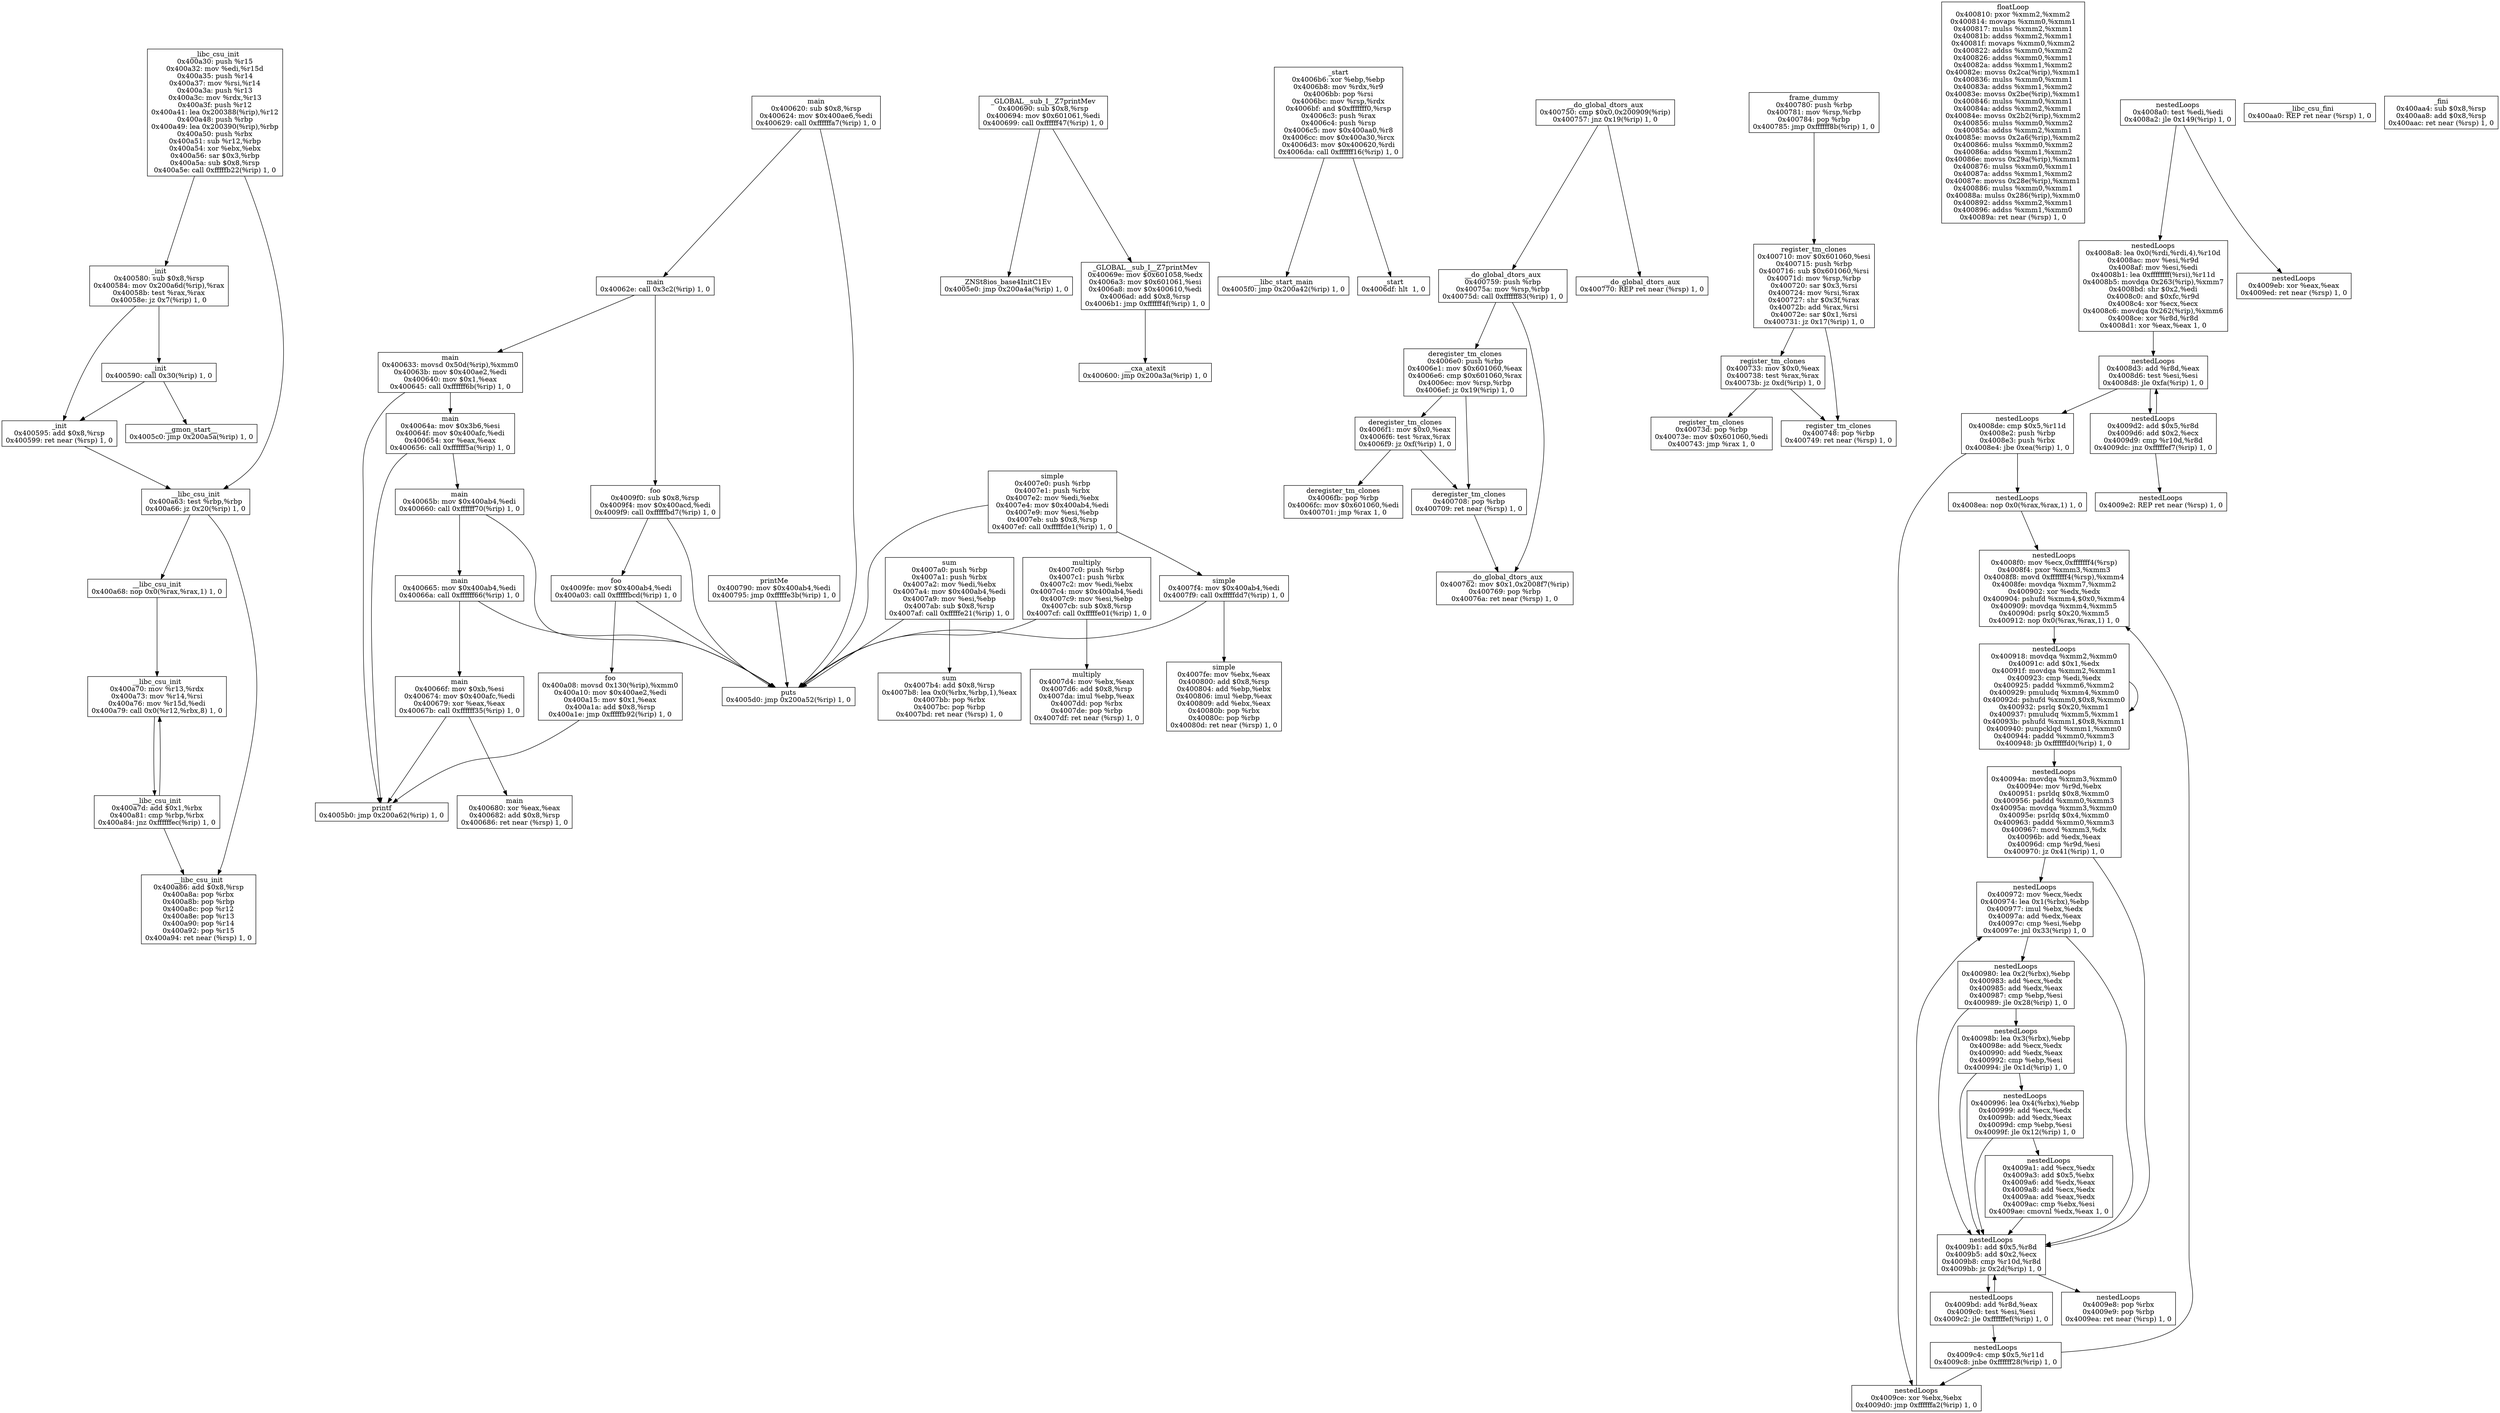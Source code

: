 digraph g {
B0 [shape=box, style=solid, label="_init\n0x400580: sub $0x8,%rsp\n0x400584: mov 0x200a6d(%rip),%rax\n0x40058b: test %rax,%rax\n0x40058e: jz 0x7(%rip) 1, 0"];
B1 [shape=box, style=solid, label="_init\n0x400590: call 0x30(%rip) 1, 0"];
B2 [shape=box, style=solid, label="_init\n0x400595: add $0x8,%rsp\n0x400599: ret near (%rsp) 1, 0"];
B3 [shape=box, style=solid, label="printf\n0x4005b0: jmp 0x200a62(%rip) 1, 0"];
B4 [shape=box, style=solid, label="__gmon_start__\n0x4005c0: jmp 0x200a5a(%rip) 1, 0"];
B5 [shape=box, style=solid, label="puts\n0x4005d0: jmp 0x200a52(%rip) 1, 0"];
B6 [shape=box, style=solid, label="_ZNSt8ios_base4InitC1Ev\n0x4005e0: jmp 0x200a4a(%rip) 1, 0"];
B7 [shape=box, style=solid, label="__libc_start_main\n0x4005f0: jmp 0x200a42(%rip) 1, 0"];
B8 [shape=box, style=solid, label="__cxa_atexit\n0x400600: jmp 0x200a3a(%rip) 1, 0"];
B9 [shape=box, style=solid, label="main\n0x400620: sub $0x8,%rsp\n0x400624: mov $0x400ae6,%edi\n0x400629: call 0xffffffa7(%rip) 1, 0"];
B10 [shape=box, style=solid, label="main\n0x40062e: call 0x3c2(%rip) 1, 0"];
B11 [shape=box, style=solid, label="main\n0x400633: movsd 0x50d(%rip),%xmm0\n0x40063b: mov $0x400ae2,%edi\n0x400640: mov $0x1,%eax\n0x400645: call 0xffffff6b(%rip) 1, 0"];
B12 [shape=box, style=solid, label="main\n0x40064a: mov $0x3b6,%esi\n0x40064f: mov $0x400afc,%edi\n0x400654: xor %eax,%eax\n0x400656: call 0xffffff5a(%rip) 1, 0"];
B13 [shape=box, style=solid, label="main\n0x40065b: mov $0x400ab4,%edi\n0x400660: call 0xffffff70(%rip) 1, 0"];
B14 [shape=box, style=solid, label="main\n0x400665: mov $0x400ab4,%edi\n0x40066a: call 0xffffff66(%rip) 1, 0"];
B15 [shape=box, style=solid, label="main\n0x40066f: mov $0xb,%esi\n0x400674: mov $0x400afc,%edi\n0x400679: xor %eax,%eax\n0x40067b: call 0xffffff35(%rip) 1, 0"];
B16 [shape=box, style=solid, label="main\n0x400680: xor %eax,%eax\n0x400682: add $0x8,%rsp\n0x400686: ret near (%rsp) 1, 0"];
B17 [shape=box, style=solid, label="_GLOBAL__sub_I__Z7printMev\n0x400690: sub $0x8,%rsp\n0x400694: mov $0x601061,%edi\n0x400699: call 0xffffff47(%rip) 1, 0"];
B18 [shape=box, style=solid, label="_GLOBAL__sub_I__Z7printMev\n0x40069e: mov $0x601058,%edx\n0x4006a3: mov $0x601061,%esi\n0x4006a8: mov $0x400610,%edi\n0x4006ad: add $0x8,%rsp\n0x4006b1: jmp 0xffffff4f(%rip) 1, 0"];
B19 [shape=box, style=solid, label="_start\n0x4006b6: xor %ebp,%ebp\n0x4006b8: mov %rdx,%r9\n0x4006bb: pop %rsi\n0x4006bc: mov %rsp,%rdx\n0x4006bf: and $0xfffffff0,%rsp\n0x4006c3: push %rax\n0x4006c4: push %rsp\n0x4006c5: mov $0x400aa0,%r8\n0x4006cc: mov $0x400a30,%rcx\n0x4006d3: mov $0x400620,%rdi\n0x4006da: call 0xffffff16(%rip) 1, 0"];
B20 [shape=box, style=solid, label="_start\n0x4006df: hlt  1, 0"];
B21 [shape=box, style=solid, label="deregister_tm_clones\n0x4006e0: push %rbp\n0x4006e1: mov $0x601060,%eax\n0x4006e6: cmp $0x601060,%rax\n0x4006ec: mov %rsp,%rbp\n0x4006ef: jz 0x19(%rip) 1, 0"];
B22 [shape=box, style=solid, label="deregister_tm_clones\n0x4006f1: mov $0x0,%eax\n0x4006f6: test %rax,%rax\n0x4006f9: jz 0xf(%rip) 1, 0"];
B23 [shape=box, style=solid, label="deregister_tm_clones\n0x4006fb: pop %rbp\n0x4006fc: mov $0x601060,%edi\n0x400701: jmp %rax 1, 0"];
B24 [shape=box, style=solid, label="deregister_tm_clones\n0x400708: pop %rbp\n0x400709: ret near (%rsp) 1, 0"];
B25 [shape=box, style=solid, label="register_tm_clones\n0x400710: mov $0x601060,%esi\n0x400715: push %rbp\n0x400716: sub $0x601060,%rsi\n0x40071d: mov %rsp,%rbp\n0x400720: sar $0x3,%rsi\n0x400724: mov %rsi,%rax\n0x400727: shr $0x3f,%rax\n0x40072b: add %rax,%rsi\n0x40072e: sar $0x1,%rsi\n0x400731: jz 0x17(%rip) 1, 0"];
B26 [shape=box, style=solid, label="register_tm_clones\n0x400733: mov $0x0,%eax\n0x400738: test %rax,%rax\n0x40073b: jz 0xd(%rip) 1, 0"];
B27 [shape=box, style=solid, label="register_tm_clones\n0x40073d: pop %rbp\n0x40073e: mov $0x601060,%edi\n0x400743: jmp %rax 1, 0"];
B28 [shape=box, style=solid, label="register_tm_clones\n0x400748: pop %rbp\n0x400749: ret near (%rsp) 1, 0"];
B29 [shape=box, style=solid, label="__do_global_dtors_aux\n0x400750: cmp $0x0,0x200909(%rip)\n0x400757: jnz 0x19(%rip) 1, 0"];
B30 [shape=box, style=solid, label="__do_global_dtors_aux\n0x400759: push %rbp\n0x40075a: mov %rsp,%rbp\n0x40075d: call 0xffffff83(%rip) 1, 0"];
B31 [shape=box, style=solid, label="__do_global_dtors_aux\n0x400762: mov $0x1,0x2008f7(%rip)\n0x400769: pop %rbp\n0x40076a: ret near (%rsp) 1, 0"];
B32 [shape=box, style=solid, label="__do_global_dtors_aux\n0x400770: REP ret near (%rsp) 1, 0"];
B33 [shape=box, style=solid, label="frame_dummy\n0x400780: push %rbp\n0x400781: mov %rsp,%rbp\n0x400784: pop %rbp\n0x400785: jmp 0xffffff8b(%rip) 1, 0"];
B34 [shape=box, style=solid, label="printMe\n0x400790: mov $0x400ab4,%edi\n0x400795: jmp 0xfffffe3b(%rip) 1, 0"];
B35 [shape=box, style=solid, label="sum\n0x4007a0: push %rbp\n0x4007a1: push %rbx\n0x4007a2: mov %edi,%ebx\n0x4007a4: mov $0x400ab4,%edi\n0x4007a9: mov %esi,%ebp\n0x4007ab: sub $0x8,%rsp\n0x4007af: call 0xfffffe21(%rip) 1, 0"];
B36 [shape=box, style=solid, label="sum\n0x4007b4: add $0x8,%rsp\n0x4007b8: lea 0x0(%rbx,%rbp,1),%eax\n0x4007bb: pop %rbx\n0x4007bc: pop %rbp\n0x4007bd: ret near (%rsp) 1, 0"];
B37 [shape=box, style=solid, label="multiply\n0x4007c0: push %rbp\n0x4007c1: push %rbx\n0x4007c2: mov %edi,%ebx\n0x4007c4: mov $0x400ab4,%edi\n0x4007c9: mov %esi,%ebp\n0x4007cb: sub $0x8,%rsp\n0x4007cf: call 0xfffffe01(%rip) 1, 0"];
B38 [shape=box, style=solid, label="multiply\n0x4007d4: mov %ebx,%eax\n0x4007d6: add $0x8,%rsp\n0x4007da: imul %ebp,%eax\n0x4007dd: pop %rbx\n0x4007de: pop %rbp\n0x4007df: ret near (%rsp) 1, 0"];
B39 [shape=box, style=solid, label="simple\n0x4007e0: push %rbp\n0x4007e1: push %rbx\n0x4007e2: mov %edi,%ebx\n0x4007e4: mov $0x400ab4,%edi\n0x4007e9: mov %esi,%ebp\n0x4007eb: sub $0x8,%rsp\n0x4007ef: call 0xfffffde1(%rip) 1, 0"];
B40 [shape=box, style=solid, label="simple\n0x4007f4: mov $0x400ab4,%edi\n0x4007f9: call 0xfffffdd7(%rip) 1, 0"];
B41 [shape=box, style=solid, label="simple\n0x4007fe: mov %ebx,%eax\n0x400800: add $0x8,%rsp\n0x400804: add %ebp,%ebx\n0x400806: imul %ebp,%eax\n0x400809: add %ebx,%eax\n0x40080b: pop %rbx\n0x40080c: pop %rbp\n0x40080d: ret near (%rsp) 1, 0"];
B42 [shape=box, style=solid, label="floatLoop\n0x400810: pxor %xmm2,%xmm2\n0x400814: movaps %xmm0,%xmm1\n0x400817: mulss %xmm2,%xmm1\n0x40081b: addss %xmm2,%xmm1\n0x40081f: movaps %xmm0,%xmm2\n0x400822: addss %xmm0,%xmm2\n0x400826: addss %xmm0,%xmm1\n0x40082a: addss %xmm1,%xmm2\n0x40082e: movss 0x2ca(%rip),%xmm1\n0x400836: mulss %xmm0,%xmm1\n0x40083a: addss %xmm1,%xmm2\n0x40083e: movss 0x2be(%rip),%xmm1\n0x400846: mulss %xmm0,%xmm1\n0x40084a: addss %xmm2,%xmm1\n0x40084e: movss 0x2b2(%rip),%xmm2\n0x400856: mulss %xmm0,%xmm2\n0x40085a: addss %xmm2,%xmm1\n0x40085e: movss 0x2a6(%rip),%xmm2\n0x400866: mulss %xmm0,%xmm2\n0x40086a: addss %xmm1,%xmm2\n0x40086e: movss 0x29a(%rip),%xmm1\n0x400876: mulss %xmm0,%xmm1\n0x40087a: addss %xmm1,%xmm2\n0x40087e: movss 0x28e(%rip),%xmm1\n0x400886: mulss %xmm0,%xmm1\n0x40088a: mulss 0x286(%rip),%xmm0\n0x400892: addss %xmm2,%xmm1\n0x400896: addss %xmm1,%xmm0\n0x40089a: ret near (%rsp) 1, 0"];
B43 [shape=box, style=solid, label="nestedLoops\n0x4008a0: test %edi,%edi\n0x4008a2: jle 0x149(%rip) 1, 0"];
B44 [shape=box, style=solid, label="nestedLoops\n0x4008a8: lea 0x0(%rdi,%rdi,4),%r10d\n0x4008ac: mov %esi,%r9d\n0x4008af: mov %esi,%edi\n0x4008b1: lea 0xffffffff(%rsi),%r11d\n0x4008b5: movdqa 0x263(%rip),%xmm7\n0x4008bd: shr $0x2,%edi\n0x4008c0: and $0xfc,%r9d\n0x4008c4: xor %ecx,%ecx\n0x4008c6: movdqa 0x262(%rip),%xmm6\n0x4008ce: xor %r8d,%r8d\n0x4008d1: xor %eax,%eax 1, 0"];
B45 [shape=box, style=solid, label="nestedLoops\n0x4008d3: add %r8d,%eax\n0x4008d6: test %esi,%esi\n0x4008d8: jle 0xfa(%rip) 1, 0"];
B46 [shape=box, style=solid, label="nestedLoops\n0x4008de: cmp $0x5,%r11d\n0x4008e2: push %rbp\n0x4008e3: push %rbx\n0x4008e4: jbe 0xea(%rip) 1, 0"];
B47 [shape=box, style=solid, label="nestedLoops\n0x4008ea: nop 0x0(%rax,%rax,1) 1, 0"];
B48 [shape=box, style=solid, label="nestedLoops\n0x4008f0: mov %ecx,0xfffffff4(%rsp)\n0x4008f4: pxor %xmm3,%xmm3\n0x4008f8: movd 0xfffffff4(%rsp),%xmm4\n0x4008fe: movdqa %xmm7,%xmm2\n0x400902: xor %edx,%edx\n0x400904: pshufd %xmm4,$0x0,%xmm4\n0x400909: movdqa %xmm4,%xmm5\n0x40090d: psrlq $0x20,%xmm5\n0x400912: nop 0x0(%rax,%rax,1) 1, 0"];
B49 [shape=box, style=solid, label="nestedLoops\n0x400918: movdqa %xmm2,%xmm0\n0x40091c: add $0x1,%edx\n0x40091f: movdqa %xmm2,%xmm1\n0x400923: cmp %edi,%edx\n0x400925: paddd %xmm6,%xmm2\n0x400929: pmuludq %xmm4,%xmm0\n0x40092d: pshufd %xmm0,$0x8,%xmm0\n0x400932: psrlq $0x20,%xmm1\n0x400937: pmuludq %xmm5,%xmm1\n0x40093b: pshufd %xmm1,$0x8,%xmm1\n0x400940: punpcklqd %xmm1,%xmm0\n0x400944: paddd %xmm0,%xmm3\n0x400948: jb 0xffffffd0(%rip) 1, 0"];
B50 [shape=box, style=solid, label="nestedLoops\n0x40094a: movdqa %xmm3,%xmm0\n0x40094e: mov %r9d,%ebx\n0x400951: psrldq $0x8,%xmm0\n0x400956: paddd %xmm0,%xmm3\n0x40095a: movdqa %xmm3,%xmm0\n0x40095e: psrldq $0x4,%xmm0\n0x400963: paddd %xmm0,%xmm3\n0x400967: movd %xmm3,%dx\n0x40096b: add %edx,%eax\n0x40096d: cmp %r9d,%esi\n0x400970: jz 0x41(%rip) 1, 0"];
B51 [shape=box, style=solid, label="nestedLoops\n0x400972: mov %ecx,%edx\n0x400974: lea 0x1(%rbx),%ebp\n0x400977: imul %ebx,%edx\n0x40097a: add %edx,%eax\n0x40097c: cmp %esi,%ebp\n0x40097e: jnl 0x33(%rip) 1, 0"];
B52 [shape=box, style=solid, label="nestedLoops\n0x400980: lea 0x2(%rbx),%ebp\n0x400983: add %ecx,%edx\n0x400985: add %edx,%eax\n0x400987: cmp %ebp,%esi\n0x400989: jle 0x28(%rip) 1, 0"];
B53 [shape=box, style=solid, label="nestedLoops\n0x40098b: lea 0x3(%rbx),%ebp\n0x40098e: add %ecx,%edx\n0x400990: add %edx,%eax\n0x400992: cmp %ebp,%esi\n0x400994: jle 0x1d(%rip) 1, 0"];
B54 [shape=box, style=solid, label="nestedLoops\n0x400996: lea 0x4(%rbx),%ebp\n0x400999: add %ecx,%edx\n0x40099b: add %edx,%eax\n0x40099d: cmp %ebp,%esi\n0x40099f: jle 0x12(%rip) 1, 0"];
B55 [shape=box, style=solid, label="nestedLoops\n0x4009a1: add %ecx,%edx\n0x4009a3: add $0x5,%ebx\n0x4009a6: add %edx,%eax\n0x4009a8: add %ecx,%edx\n0x4009aa: add %eax,%edx\n0x4009ac: cmp %ebx,%esi\n0x4009ae: cmovnl %edx,%eax 1, 0"];
B56 [shape=box, style=solid, label="nestedLoops\n0x4009b1: add $0x5,%r8d\n0x4009b5: add $0x2,%ecx\n0x4009b8: cmp %r10d,%r8d\n0x4009bb: jz 0x2d(%rip) 1, 0"];
B57 [shape=box, style=solid, label="nestedLoops\n0x4009bd: add %r8d,%eax\n0x4009c0: test %esi,%esi\n0x4009c2: jle 0xffffffef(%rip) 1, 0"];
B58 [shape=box, style=solid, label="nestedLoops\n0x4009c4: cmp $0x5,%r11d\n0x4009c8: jnbe 0xffffff28(%rip) 1, 0"];
B59 [shape=box, style=solid, label="nestedLoops\n0x4009ce: xor %ebx,%ebx\n0x4009d0: jmp 0xffffffa2(%rip) 1, 0"];
B60 [shape=box, style=solid, label="nestedLoops\n0x4009d2: add $0x5,%r8d\n0x4009d6: add $0x2,%ecx\n0x4009d9: cmp %r10d,%r8d\n0x4009dc: jnz 0xfffffef7(%rip) 1, 0"];
B61 [shape=box, style=solid, label="nestedLoops\n0x4009e2: REP ret near (%rsp) 1, 0"];
B62 [shape=box, style=solid, label="nestedLoops\n0x4009e8: pop %rbx\n0x4009e9: pop %rbp\n0x4009ea: ret near (%rsp) 1, 0"];
B63 [shape=box, style=solid, label="nestedLoops\n0x4009eb: xor %eax,%eax\n0x4009ed: ret near (%rsp) 1, 0"];
B64 [shape=box, style=solid, label="foo\n0x4009f0: sub $0x8,%rsp\n0x4009f4: mov $0x400acd,%edi\n0x4009f9: call 0xfffffbd7(%rip) 1, 0"];
B65 [shape=box, style=solid, label="foo\n0x4009fe: mov $0x400ab4,%edi\n0x400a03: call 0xfffffbcd(%rip) 1, 0"];
B66 [shape=box, style=solid, label="foo\n0x400a08: movsd 0x130(%rip),%xmm0\n0x400a10: mov $0x400ae2,%edi\n0x400a15: mov $0x1,%eax\n0x400a1a: add $0x8,%rsp\n0x400a1e: jmp 0xfffffb92(%rip) 1, 0"];
B67 [shape=box, style=solid, label="__libc_csu_init\n0x400a30: push %r15\n0x400a32: mov %edi,%r15d\n0x400a35: push %r14\n0x400a37: mov %rsi,%r14\n0x400a3a: push %r13\n0x400a3c: mov %rdx,%r13\n0x400a3f: push %r12\n0x400a41: lea 0x200388(%rip),%r12\n0x400a48: push %rbp\n0x400a49: lea 0x200390(%rip),%rbp\n0x400a50: push %rbx\n0x400a51: sub %r12,%rbp\n0x400a54: xor %ebx,%ebx\n0x400a56: sar $0x3,%rbp\n0x400a5a: sub $0x8,%rsp\n0x400a5e: call 0xfffffb22(%rip) 1, 0"];
B68 [shape=box, style=solid, label="__libc_csu_init\n0x400a63: test %rbp,%rbp\n0x400a66: jz 0x20(%rip) 1, 0"];
B69 [shape=box, style=solid, label="__libc_csu_init\n0x400a68: nop 0x0(%rax,%rax,1) 1, 0"];
B70 [shape=box, style=solid, label="__libc_csu_init\n0x400a70: mov %r13,%rdx\n0x400a73: mov %r14,%rsi\n0x400a76: mov %r15d,%edi\n0x400a79: call 0x0(%r12,%rbx,8) 1, 0"];
B71 [shape=box, style=solid, label="__libc_csu_init\n0x400a7d: add $0x1,%rbx\n0x400a81: cmp %rbp,%rbx\n0x400a84: jnz 0xffffffec(%rip) 1, 0"];
B72 [shape=box, style=solid, label="__libc_csu_init\n0x400a86: add $0x8,%rsp\n0x400a8a: pop %rbx\n0x400a8b: pop %rbp\n0x400a8c: pop %r12\n0x400a8e: pop %r13\n0x400a90: pop %r14\n0x400a92: pop %r15\n0x400a94: ret near (%rsp) 1, 0"];
B73 [shape=box, style=solid, label="__libc_csu_fini\n0x400aa0: REP ret near (%rsp) 1, 0"];
B74 [shape=box, style=solid, label="_fini\n0x400aa4: sub $0x8,%rsp\n0x400aa8: add $0x8,%rsp\n0x400aac: ret near (%rsp) 1, 0"];
B67 -> B0 [style=solid, color="black"];
B0 -> B1 [style=solid, color="black"];
B0 -> B2 [style=solid, color="black"];
B1 -> B2 [style=solid, color="black"];
B66 -> B3 [style=solid, color="black"];
B11 -> B3 [style=solid, color="black"];
B12 -> B3 [style=solid, color="black"];
B15 -> B3 [style=solid, color="black"];
B1 -> B4 [style=solid, color="black"];
B37 -> B5 [style=solid, color="black"];
B34 -> B5 [style=solid, color="black"];
B64 -> B5 [style=solid, color="black"];
B39 -> B5 [style=solid, color="black"];
B35 -> B5 [style=solid, color="black"];
B9 -> B5 [style=solid, color="black"];
B65 -> B5 [style=solid, color="black"];
B40 -> B5 [style=solid, color="black"];
B13 -> B5 [style=solid, color="black"];
B14 -> B5 [style=solid, color="black"];
B17 -> B6 [style=solid, color="black"];
B19 -> B7 [style=solid, color="black"];
B18 -> B8 [style=solid, color="black"];
B9 -> B10 [style=solid, color="black"];
B10 -> B11 [style=solid, color="black"];
B11 -> B12 [style=solid, color="black"];
B12 -> B13 [style=solid, color="black"];
B13 -> B14 [style=solid, color="black"];
B14 -> B15 [style=solid, color="black"];
B15 -> B16 [style=solid, color="black"];
B17 -> B18 [style=solid, color="black"];
B19 -> B20 [style=solid, color="black"];
B30 -> B21 [style=solid, color="black"];
B21 -> B22 [style=solid, color="black"];
B22 -> B23 [style=solid, color="black"];
B22 -> B24 [style=solid, color="black"];
B21 -> B24 [style=solid, color="black"];
B33 -> B25 [style=solid, color="black"];
B25 -> B26 [style=solid, color="black"];
B26 -> B27 [style=solid, color="black"];
B26 -> B28 [style=solid, color="black"];
B25 -> B28 [style=solid, color="black"];
B29 -> B30 [style=solid, color="black"];
B30 -> B31 [style=solid, color="black"];
B24 -> B31 [style=solid, color="black"];
B29 -> B32 [style=solid, color="black"];
B35 -> B36 [style=solid, color="black"];
B37 -> B38 [style=solid, color="black"];
B39 -> B40 [style=solid, color="black"];
B40 -> B41 [style=solid, color="black"];
B43 -> B44 [style=solid, color="black"];
B60 -> B45 [style=solid, color="black"];
B44 -> B45 [style=solid, color="black"];
B45 -> B46 [style=solid, color="black"];
B46 -> B47 [style=solid, color="black"];
B47 -> B48 [style=solid, color="black"];
B58 -> B48 [style=solid, color="black"];
B49 -> B49 [style=solid, color="black"];
B48 -> B49 [style=solid, color="black"];
B49 -> B50 [style=solid, color="black"];
B50 -> B51 [style=solid, color="black"];
B59 -> B51 [style=solid, color="black"];
B51 -> B52 [style=solid, color="black"];
B52 -> B53 [style=solid, color="black"];
B53 -> B54 [style=solid, color="black"];
B54 -> B55 [style=solid, color="black"];
B51 -> B56 [style=solid, color="black"];
B55 -> B56 [style=solid, color="black"];
B52 -> B56 [style=solid, color="black"];
B50 -> B56 [style=solid, color="black"];
B57 -> B56 [style=solid, color="black"];
B53 -> B56 [style=solid, color="black"];
B54 -> B56 [style=solid, color="black"];
B56 -> B57 [style=solid, color="black"];
B57 -> B58 [style=solid, color="black"];
B58 -> B59 [style=solid, color="black"];
B46 -> B59 [style=solid, color="black"];
B45 -> B60 [style=solid, color="black"];
B60 -> B61 [style=solid, color="black"];
B56 -> B62 [style=solid, color="black"];
B43 -> B63 [style=solid, color="black"];
B10 -> B64 [style=solid, color="black"];
B64 -> B65 [style=solid, color="black"];
B65 -> B66 [style=solid, color="black"];
B67 -> B68 [style=solid, color="black"];
B2 -> B68 [style=solid, color="black"];
B68 -> B69 [style=solid, color="black"];
B69 -> B70 [style=solid, color="black"];
B71 -> B70 [style=solid, color="black"];
B70 -> B71 [style=solid, color="black"];
B71 -> B72 [style=solid, color="black"];
B68 -> B72 [style=solid, color="black"];
}

